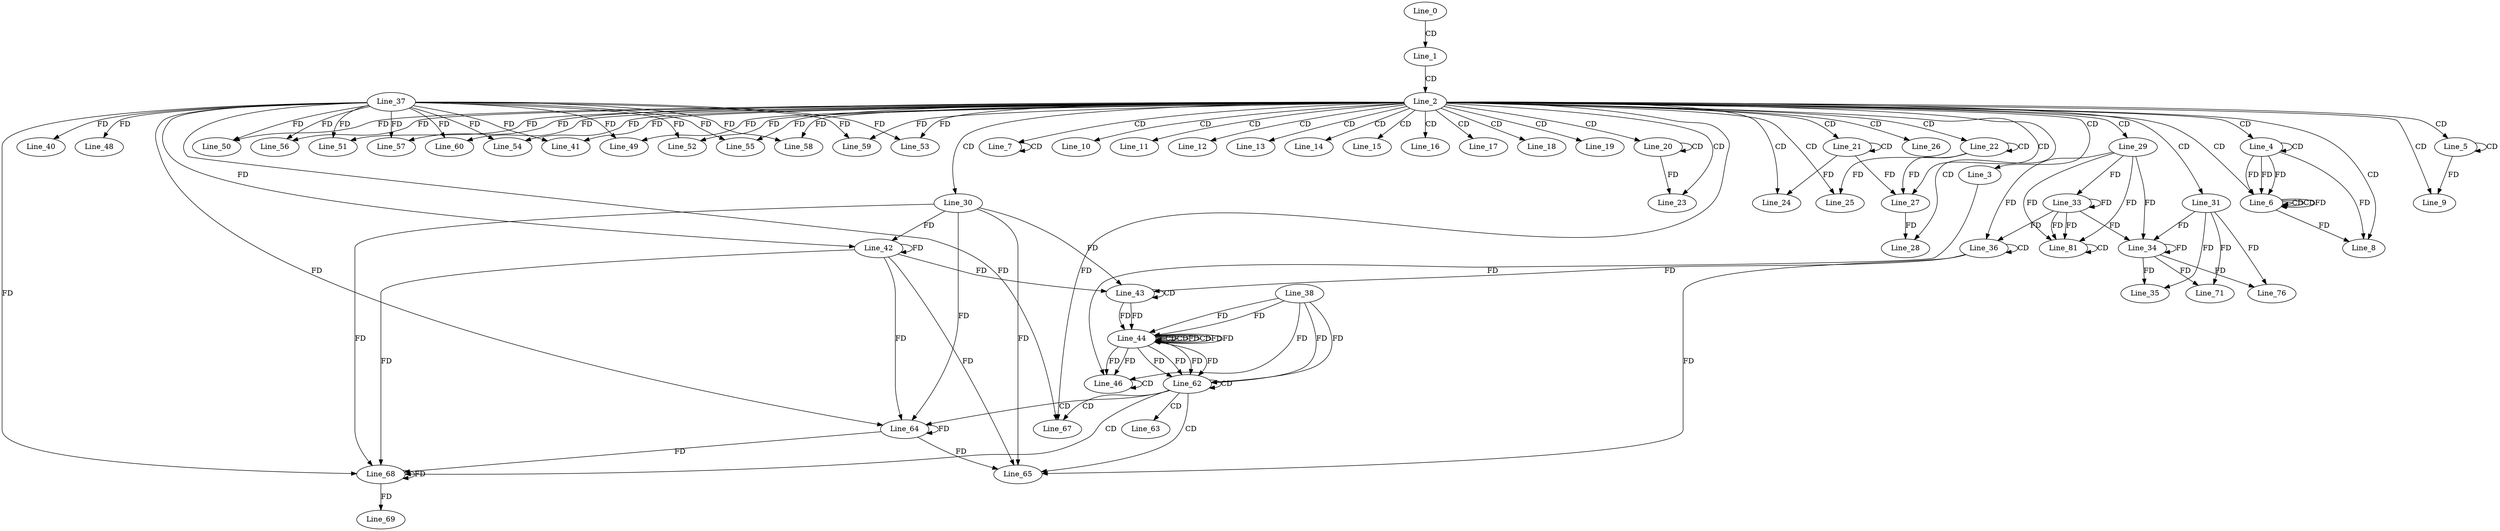 digraph G {
  Line_0;
  Line_1;
  Line_2;
  Line_3;
  Line_4;
  Line_4;
  Line_5;
  Line_5;
  Line_6;
  Line_6;
  Line_6;
  Line_6;
  Line_7;
  Line_7;
  Line_8;
  Line_9;
  Line_10;
  Line_11;
  Line_12;
  Line_13;
  Line_14;
  Line_15;
  Line_16;
  Line_17;
  Line_18;
  Line_19;
  Line_20;
  Line_20;
  Line_21;
  Line_21;
  Line_22;
  Line_22;
  Line_23;
  Line_24;
  Line_25;
  Line_26;
  Line_27;
  Line_27;
  Line_27;
  Line_28;
  Line_29;
  Line_30;
  Line_31;
  Line_33;
  Line_34;
  Line_34;
  Line_35;
  Line_36;
  Line_36;
  Line_37;
  Line_40;
  Line_41;
  Line_41;
  Line_42;
  Line_42;
  Line_43;
  Line_43;
  Line_44;
  Line_44;
  Line_44;
  Line_38;
  Line_44;
  Line_46;
  Line_46;
  Line_46;
  Line_48;
  Line_49;
  Line_49;
  Line_50;
  Line_50;
  Line_51;
  Line_51;
  Line_52;
  Line_52;
  Line_53;
  Line_53;
  Line_54;
  Line_54;
  Line_55;
  Line_55;
  Line_56;
  Line_56;
  Line_57;
  Line_57;
  Line_58;
  Line_58;
  Line_59;
  Line_59;
  Line_60;
  Line_60;
  Line_62;
  Line_62;
  Line_63;
  Line_63;
  Line_64;
  Line_64;
  Line_65;
  Line_67;
  Line_67;
  Line_68;
  Line_68;
  Line_69;
  Line_71;
  Line_76;
  Line_81;
  Line_81;
  Line_0 -> Line_1 [ label="CD" ];
  Line_1 -> Line_2 [ label="CD" ];
  Line_2 -> Line_3 [ label="CD" ];
  Line_2 -> Line_4 [ label="CD" ];
  Line_4 -> Line_4 [ label="CD" ];
  Line_2 -> Line_5 [ label="CD" ];
  Line_5 -> Line_5 [ label="CD" ];
  Line_2 -> Line_6 [ label="CD" ];
  Line_4 -> Line_6 [ label="FD" ];
  Line_6 -> Line_6 [ label="CD" ];
  Line_4 -> Line_6 [ label="FD" ];
  Line_6 -> Line_6 [ label="CD" ];
  Line_4 -> Line_6 [ label="FD" ];
  Line_6 -> Line_6 [ label="FD" ];
  Line_2 -> Line_7 [ label="CD" ];
  Line_7 -> Line_7 [ label="CD" ];
  Line_2 -> Line_8 [ label="CD" ];
  Line_4 -> Line_8 [ label="FD" ];
  Line_6 -> Line_8 [ label="FD" ];
  Line_2 -> Line_9 [ label="CD" ];
  Line_5 -> Line_9 [ label="FD" ];
  Line_2 -> Line_10 [ label="CD" ];
  Line_2 -> Line_11 [ label="CD" ];
  Line_2 -> Line_12 [ label="CD" ];
  Line_2 -> Line_13 [ label="CD" ];
  Line_2 -> Line_14 [ label="CD" ];
  Line_2 -> Line_15 [ label="CD" ];
  Line_2 -> Line_16 [ label="CD" ];
  Line_2 -> Line_17 [ label="CD" ];
  Line_2 -> Line_18 [ label="CD" ];
  Line_2 -> Line_19 [ label="CD" ];
  Line_2 -> Line_20 [ label="CD" ];
  Line_20 -> Line_20 [ label="CD" ];
  Line_2 -> Line_21 [ label="CD" ];
  Line_21 -> Line_21 [ label="CD" ];
  Line_2 -> Line_22 [ label="CD" ];
  Line_22 -> Line_22 [ label="CD" ];
  Line_2 -> Line_23 [ label="CD" ];
  Line_20 -> Line_23 [ label="FD" ];
  Line_2 -> Line_24 [ label="CD" ];
  Line_21 -> Line_24 [ label="FD" ];
  Line_2 -> Line_25 [ label="CD" ];
  Line_22 -> Line_25 [ label="FD" ];
  Line_2 -> Line_26 [ label="CD" ];
  Line_2 -> Line_27 [ label="CD" ];
  Line_21 -> Line_27 [ label="FD" ];
  Line_22 -> Line_27 [ label="FD" ];
  Line_2 -> Line_28 [ label="CD" ];
  Line_27 -> Line_28 [ label="FD" ];
  Line_2 -> Line_29 [ label="CD" ];
  Line_2 -> Line_30 [ label="CD" ];
  Line_2 -> Line_31 [ label="CD" ];
  Line_29 -> Line_33 [ label="FD" ];
  Line_33 -> Line_33 [ label="FD" ];
  Line_31 -> Line_34 [ label="FD" ];
  Line_34 -> Line_34 [ label="FD" ];
  Line_29 -> Line_34 [ label="FD" ];
  Line_33 -> Line_34 [ label="FD" ];
  Line_31 -> Line_35 [ label="FD" ];
  Line_34 -> Line_35 [ label="FD" ];
  Line_36 -> Line_36 [ label="CD" ];
  Line_29 -> Line_36 [ label="FD" ];
  Line_33 -> Line_36 [ label="FD" ];
  Line_37 -> Line_40 [ label="FD" ];
  Line_37 -> Line_41 [ label="FD" ];
  Line_2 -> Line_41 [ label="FD" ];
  Line_30 -> Line_42 [ label="FD" ];
  Line_42 -> Line_42 [ label="FD" ];
  Line_37 -> Line_42 [ label="FD" ];
  Line_43 -> Line_43 [ label="CD" ];
  Line_36 -> Line_43 [ label="FD" ];
  Line_30 -> Line_43 [ label="FD" ];
  Line_42 -> Line_43 [ label="FD" ];
  Line_43 -> Line_44 [ label="FD" ];
  Line_44 -> Line_44 [ label="CD" ];
  Line_43 -> Line_44 [ label="FD" ];
  Line_44 -> Line_44 [ label="CD" ];
  Line_38 -> Line_44 [ label="FD" ];
  Line_44 -> Line_44 [ label="FD" ];
  Line_44 -> Line_44 [ label="CD" ];
  Line_38 -> Line_44 [ label="FD" ];
  Line_44 -> Line_44 [ label="FD" ];
  Line_44 -> Line_44 [ label="FD" ];
  Line_38 -> Line_46 [ label="FD" ];
  Line_44 -> Line_46 [ label="FD" ];
  Line_44 -> Line_46 [ label="FD" ];
  Line_46 -> Line_46 [ label="CD" ];
  Line_3 -> Line_46 [ label="FD" ];
  Line_37 -> Line_48 [ label="FD" ];
  Line_37 -> Line_49 [ label="FD" ];
  Line_2 -> Line_49 [ label="FD" ];
  Line_37 -> Line_50 [ label="FD" ];
  Line_2 -> Line_50 [ label="FD" ];
  Line_37 -> Line_51 [ label="FD" ];
  Line_2 -> Line_51 [ label="FD" ];
  Line_37 -> Line_52 [ label="FD" ];
  Line_2 -> Line_52 [ label="FD" ];
  Line_37 -> Line_53 [ label="FD" ];
  Line_2 -> Line_53 [ label="FD" ];
  Line_37 -> Line_54 [ label="FD" ];
  Line_2 -> Line_54 [ label="FD" ];
  Line_37 -> Line_55 [ label="FD" ];
  Line_2 -> Line_55 [ label="FD" ];
  Line_37 -> Line_56 [ label="FD" ];
  Line_2 -> Line_56 [ label="FD" ];
  Line_37 -> Line_57 [ label="FD" ];
  Line_2 -> Line_57 [ label="FD" ];
  Line_37 -> Line_58 [ label="FD" ];
  Line_2 -> Line_58 [ label="FD" ];
  Line_37 -> Line_59 [ label="FD" ];
  Line_2 -> Line_59 [ label="FD" ];
  Line_37 -> Line_60 [ label="FD" ];
  Line_2 -> Line_60 [ label="FD" ];
  Line_38 -> Line_62 [ label="FD" ];
  Line_44 -> Line_62 [ label="FD" ];
  Line_44 -> Line_62 [ label="FD" ];
  Line_62 -> Line_62 [ label="CD" ];
  Line_38 -> Line_62 [ label="FD" ];
  Line_44 -> Line_62 [ label="FD" ];
  Line_44 -> Line_62 [ label="FD" ];
  Line_62 -> Line_63 [ label="CD" ];
  Line_62 -> Line_64 [ label="CD" ];
  Line_30 -> Line_64 [ label="FD" ];
  Line_42 -> Line_64 [ label="FD" ];
  Line_64 -> Line_64 [ label="FD" ];
  Line_37 -> Line_64 [ label="FD" ];
  Line_62 -> Line_65 [ label="CD" ];
  Line_36 -> Line_65 [ label="FD" ];
  Line_30 -> Line_65 [ label="FD" ];
  Line_42 -> Line_65 [ label="FD" ];
  Line_64 -> Line_65 [ label="FD" ];
  Line_62 -> Line_67 [ label="CD" ];
  Line_37 -> Line_67 [ label="FD" ];
  Line_2 -> Line_67 [ label="FD" ];
  Line_62 -> Line_68 [ label="CD" ];
  Line_30 -> Line_68 [ label="FD" ];
  Line_42 -> Line_68 [ label="FD" ];
  Line_64 -> Line_68 [ label="FD" ];
  Line_68 -> Line_68 [ label="FD" ];
  Line_37 -> Line_68 [ label="FD" ];
  Line_68 -> Line_69 [ label="FD" ];
  Line_31 -> Line_71 [ label="FD" ];
  Line_34 -> Line_71 [ label="FD" ];
  Line_31 -> Line_76 [ label="FD" ];
  Line_34 -> Line_76 [ label="FD" ];
  Line_29 -> Line_81 [ label="FD" ];
  Line_33 -> Line_81 [ label="FD" ];
  Line_81 -> Line_81 [ label="CD" ];
  Line_29 -> Line_81 [ label="FD" ];
  Line_33 -> Line_81 [ label="FD" ];
}
